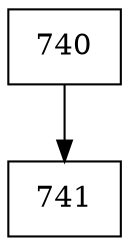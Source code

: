 digraph G {
  node [shape=record];
  node0 [label="{740}"];
  node0 -> node1;
  node1 [label="{741}"];
}

